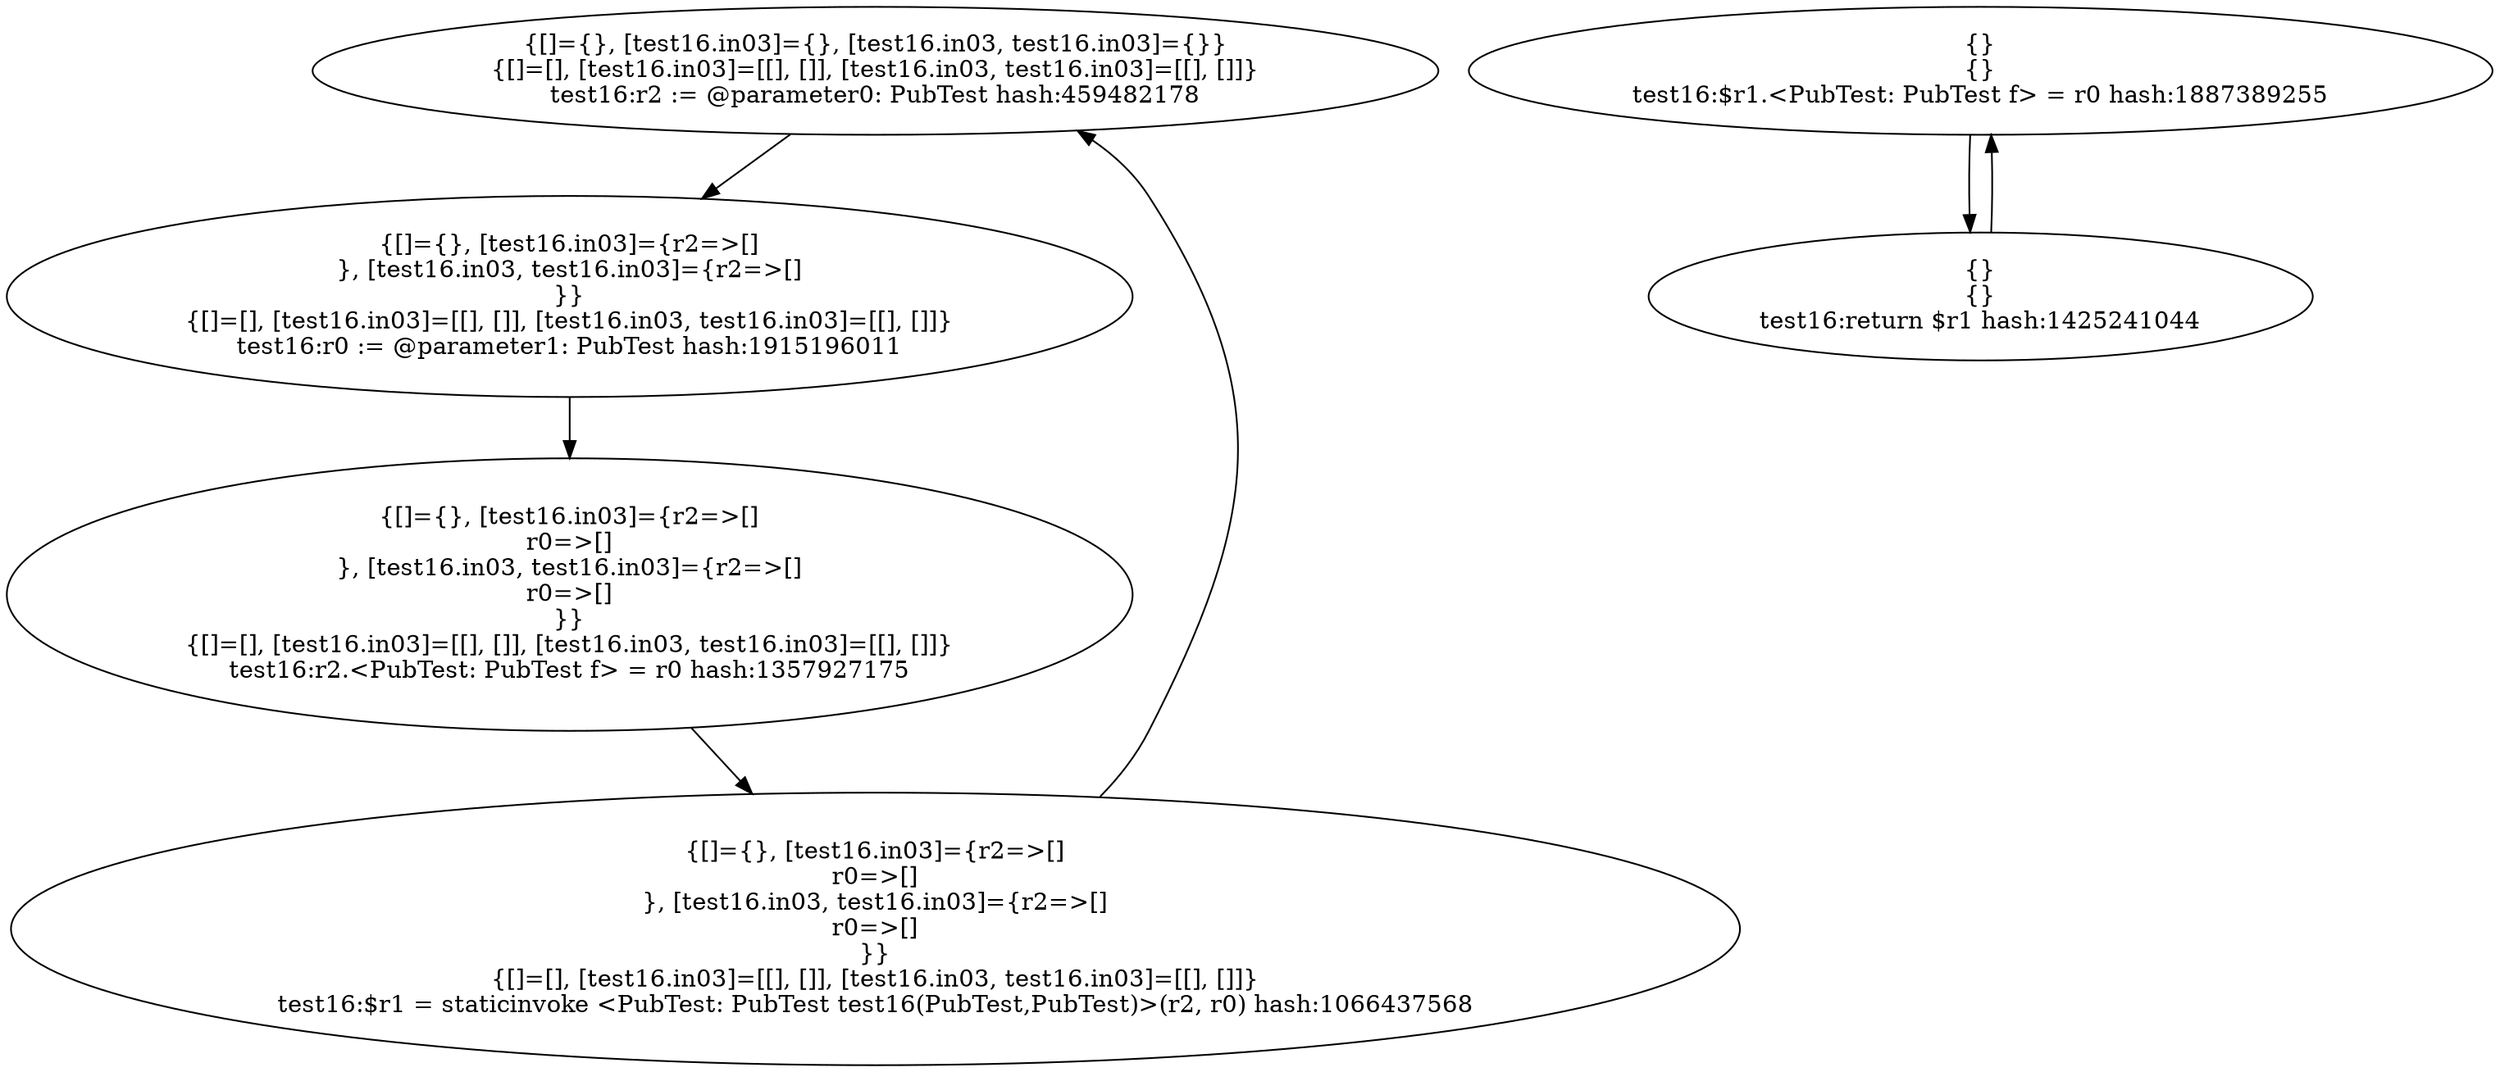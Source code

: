 digraph "./target1-pub/PubTest.test16" {
    "{[]={}, [test16.in03]={}, [test16.in03, test16.in03]={}}
{[]=[], [test16.in03]=[[], []], [test16.in03, test16.in03]=[[], []]}
test16:r2 := @parameter0: PubTest hash:459482178";
    "{[]={}, [test16.in03]={r2=>[]
}, [test16.in03, test16.in03]={r2=>[]
}}
{[]=[], [test16.in03]=[[], []], [test16.in03, test16.in03]=[[], []]}
test16:r0 := @parameter1: PubTest hash:1915196011";
    "{[]={}, [test16.in03]={r2=>[]
r0=>[]
}, [test16.in03, test16.in03]={r2=>[]
r0=>[]
}}
{[]=[], [test16.in03]=[[], []], [test16.in03, test16.in03]=[[], []]}
test16:r2.<PubTest: PubTest f> = r0 hash:1357927175";
    "{[]={}, [test16.in03]={r2=>[]
r0=>[]
}, [test16.in03, test16.in03]={r2=>[]
r0=>[]
}}
{[]=[], [test16.in03]=[[], []], [test16.in03, test16.in03]=[[], []]}
test16:$r1 = staticinvoke <PubTest: PubTest test16(PubTest,PubTest)>(r2, r0) hash:1066437568";
    "{}
{}
test16:$r1.<PubTest: PubTest f> = r0 hash:1887389255";
    "{}
{}
test16:return $r1 hash:1425241044";
    "{[]={}, [test16.in03]={}, [test16.in03, test16.in03]={}}
{[]=[], [test16.in03]=[[], []], [test16.in03, test16.in03]=[[], []]}
test16:r2 := @parameter0: PubTest hash:459482178"->"{[]={}, [test16.in03]={r2=>[]
}, [test16.in03, test16.in03]={r2=>[]
}}
{[]=[], [test16.in03]=[[], []], [test16.in03, test16.in03]=[[], []]}
test16:r0 := @parameter1: PubTest hash:1915196011";
    "{[]={}, [test16.in03]={r2=>[]
}, [test16.in03, test16.in03]={r2=>[]
}}
{[]=[], [test16.in03]=[[], []], [test16.in03, test16.in03]=[[], []]}
test16:r0 := @parameter1: PubTest hash:1915196011"->"{[]={}, [test16.in03]={r2=>[]
r0=>[]
}, [test16.in03, test16.in03]={r2=>[]
r0=>[]
}}
{[]=[], [test16.in03]=[[], []], [test16.in03, test16.in03]=[[], []]}
test16:r2.<PubTest: PubTest f> = r0 hash:1357927175";
    "{[]={}, [test16.in03]={r2=>[]
r0=>[]
}, [test16.in03, test16.in03]={r2=>[]
r0=>[]
}}
{[]=[], [test16.in03]=[[], []], [test16.in03, test16.in03]=[[], []]}
test16:r2.<PubTest: PubTest f> = r0 hash:1357927175"->"{[]={}, [test16.in03]={r2=>[]
r0=>[]
}, [test16.in03, test16.in03]={r2=>[]
r0=>[]
}}
{[]=[], [test16.in03]=[[], []], [test16.in03, test16.in03]=[[], []]}
test16:$r1 = staticinvoke <PubTest: PubTest test16(PubTest,PubTest)>(r2, r0) hash:1066437568";
    "{[]={}, [test16.in03]={r2=>[]
r0=>[]
}, [test16.in03, test16.in03]={r2=>[]
r0=>[]
}}
{[]=[], [test16.in03]=[[], []], [test16.in03, test16.in03]=[[], []]}
test16:$r1 = staticinvoke <PubTest: PubTest test16(PubTest,PubTest)>(r2, r0) hash:1066437568"->"{[]={}, [test16.in03]={}, [test16.in03, test16.in03]={}}
{[]=[], [test16.in03]=[[], []], [test16.in03, test16.in03]=[[], []]}
test16:r2 := @parameter0: PubTest hash:459482178";
    "{}
{}
test16:$r1.<PubTest: PubTest f> = r0 hash:1887389255"->"{}
{}
test16:return $r1 hash:1425241044";
    "{}
{}
test16:return $r1 hash:1425241044"->"{}
{}
test16:$r1.<PubTest: PubTest f> = r0 hash:1887389255";
}
